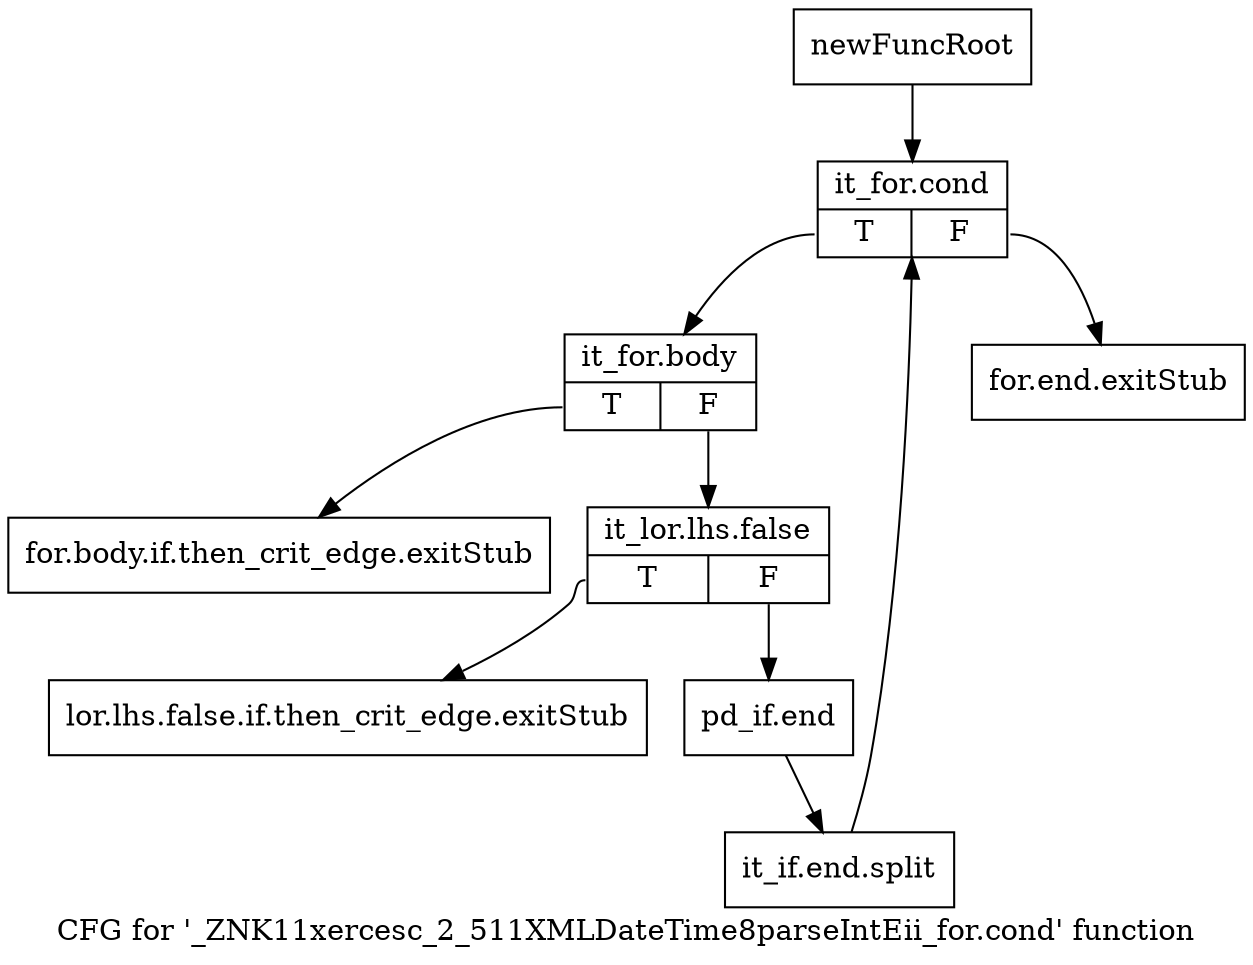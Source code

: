 digraph "CFG for '_ZNK11xercesc_2_511XMLDateTime8parseIntEii_for.cond' function" {
	label="CFG for '_ZNK11xercesc_2_511XMLDateTime8parseIntEii_for.cond' function";

	Node0x9b03770 [shape=record,label="{newFuncRoot}"];
	Node0x9b03770 -> Node0x9b038b0;
	Node0x9b037c0 [shape=record,label="{for.end.exitStub}"];
	Node0x9b03810 [shape=record,label="{for.body.if.then_crit_edge.exitStub}"];
	Node0x9b03860 [shape=record,label="{lor.lhs.false.if.then_crit_edge.exitStub}"];
	Node0x9b038b0 [shape=record,label="{it_for.cond|{<s0>T|<s1>F}}"];
	Node0x9b038b0:s0 -> Node0x9b03900;
	Node0x9b038b0:s1 -> Node0x9b037c0;
	Node0x9b03900 [shape=record,label="{it_for.body|{<s0>T|<s1>F}}"];
	Node0x9b03900:s0 -> Node0x9b03810;
	Node0x9b03900:s1 -> Node0x9b03950;
	Node0x9b03950 [shape=record,label="{it_lor.lhs.false|{<s0>T|<s1>F}}"];
	Node0x9b03950:s0 -> Node0x9b03860;
	Node0x9b03950:s1 -> Node0x9b039a0;
	Node0x9b039a0 [shape=record,label="{pd_if.end}"];
	Node0x9b039a0 -> Node0xcf34a00;
	Node0xcf34a00 [shape=record,label="{it_if.end.split}"];
	Node0xcf34a00 -> Node0x9b038b0;
}
